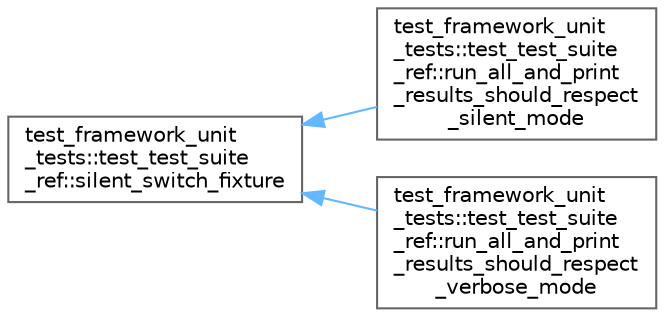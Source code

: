 digraph "类继承关系图"
{
 // LATEX_PDF_SIZE
  bgcolor="transparent";
  edge [fontname=Helvetica,fontsize=10,labelfontname=Helvetica,labelfontsize=10];
  node [fontname=Helvetica,fontsize=10,shape=box,height=0.2,width=0.4];
  rankdir="LR";
  Node0 [id="Node000000",label="test_framework_unit\l_tests::test_test_suite\l_ref::silent_switch_fixture",height=0.2,width=0.4,color="grey40", fillcolor="white", style="filled",URL="$structtest__framework__unit__tests_1_1test__test__suite__ref_1_1silent__switch__fixture.html",tooltip=" "];
  Node0 -> Node1 [id="edge7134_Node000000_Node000001",dir="back",color="steelblue1",style="solid",tooltip=" "];
  Node1 [id="Node000001",label="test_framework_unit\l_tests::test_test_suite\l_ref::run_all_and_print\l_results_should_respect\l_silent_mode",height=0.2,width=0.4,color="grey40", fillcolor="white", style="filled",URL="$structtest__framework__unit__tests_1_1test__test__suite__ref_1_1run__all__and__print__results__should__respect__silent__mode.html",tooltip=" "];
  Node0 -> Node2 [id="edge7135_Node000000_Node000002",dir="back",color="steelblue1",style="solid",tooltip=" "];
  Node2 [id="Node000002",label="test_framework_unit\l_tests::test_test_suite\l_ref::run_all_and_print\l_results_should_respect\l_verbose_mode",height=0.2,width=0.4,color="grey40", fillcolor="white", style="filled",URL="$structtest__framework__unit__tests_1_1test__test__suite__ref_1_1run__all__and__print__results__should__respect__verbose__mode.html",tooltip=" "];
}
